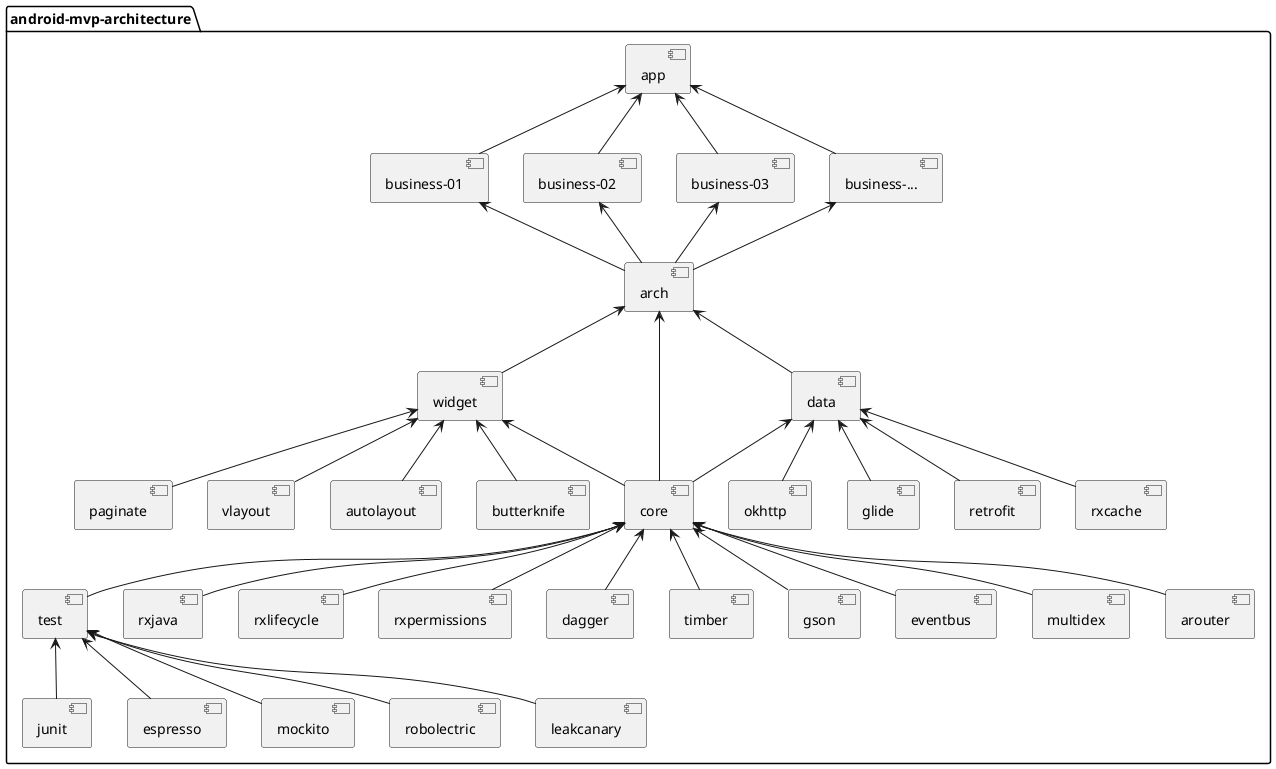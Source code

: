 @startuml

package "android-mvp-architecture" {

 [test] <-- [junit]
 [test] <-- [espresso]
 [test] <-- [mockito]
 [test] <-- [robolectric]
 [test] <-- [leakcanary]

 [core] <-- [test]
 [core] <-- [rxjava]
 [core] <-- [rxlifecycle]
 [core] <-- [rxpermissions]
 [core] <-- [dagger]
 [core] <-- [timber]
 [core] <-- [gson]
 [core] <-- [eventbus]
 [core] <-- [multidex]

 [core] <-- [arouter]

 [widget] <-- [core]
 [widget] <-- [vlayout]
 [widget] <-- [autolayout]
 [widget] <-- [butterknife]
 [widget] <-- [paginate]

 [data] <-- [retrofit]
 [data] <-- [rxcache]
 [data] <-- [okhttp]
 [data] <-- [glide]
 [data] <-- [core]

 [arch] <-- [data]
 [arch] <-- [widget]
 [arch] <-- [core]

 [business-01] <-- [arch]
 [business-02] <-- [arch]
 [business-03] <-- [arch]
 [business-...] <-- [arch]

 [app] <-- [business-01]
 [app] <-- [business-02]
 [app] <-- [business-03]
 [app] <-- [business-...]
}


@enduml